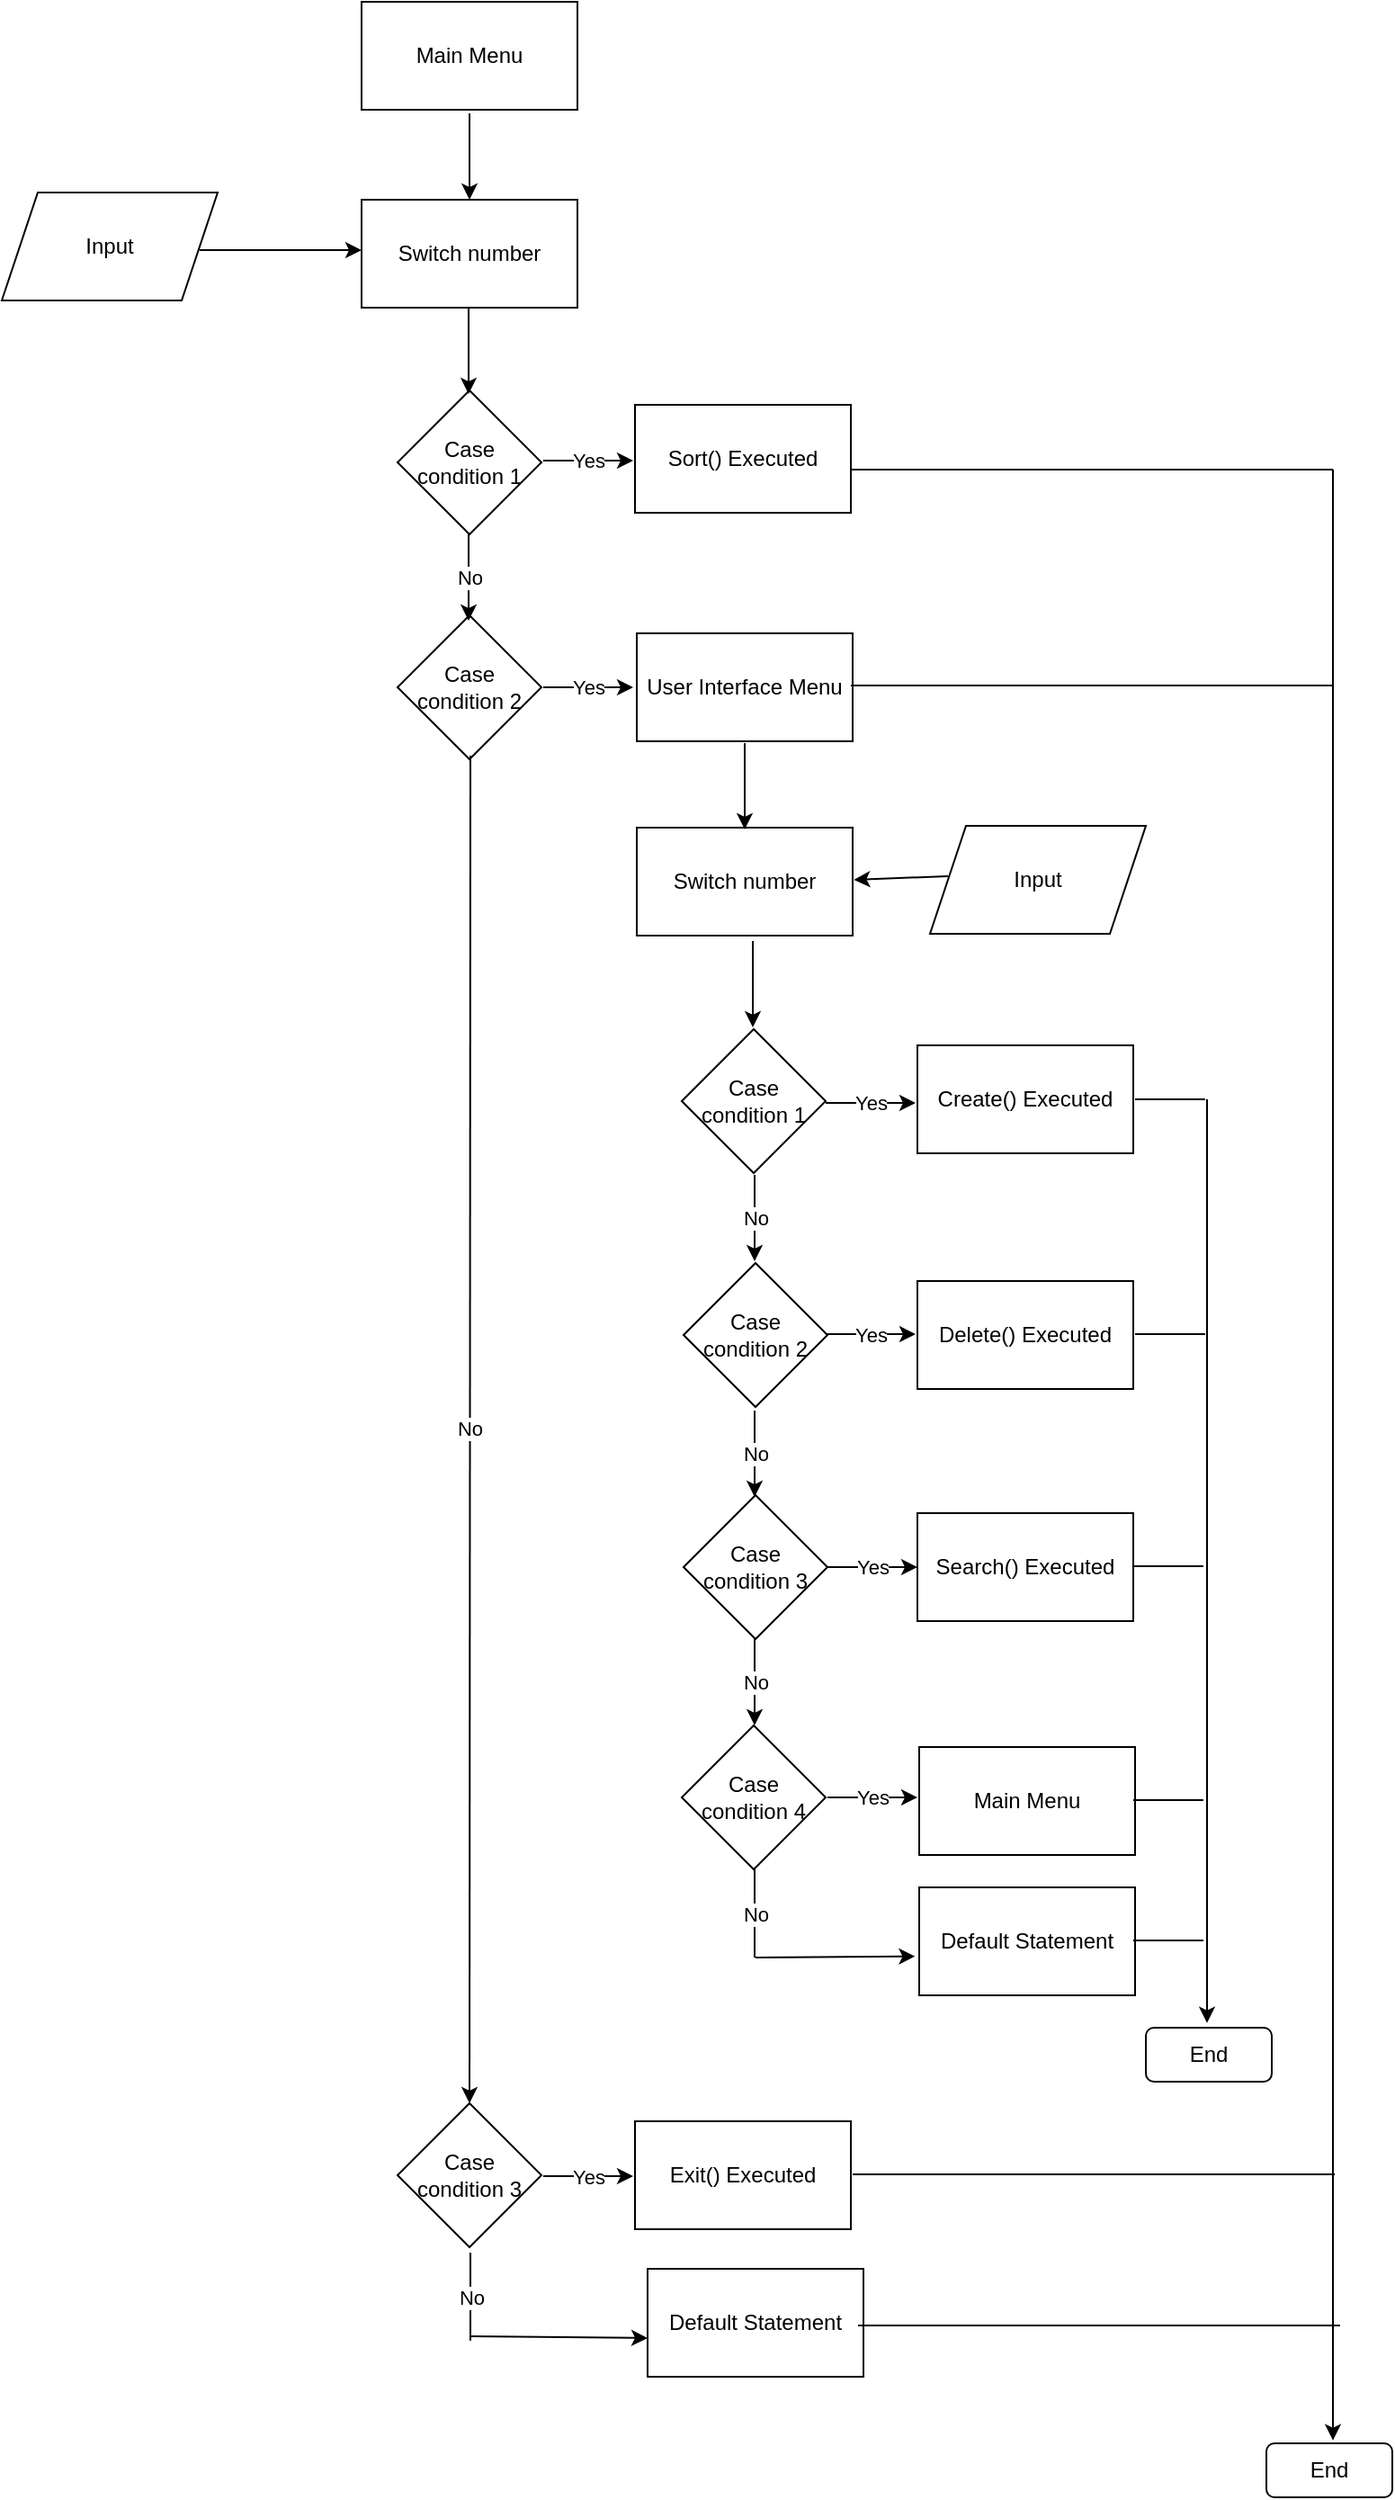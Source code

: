 <mxfile version="20.2.0" type="device"><diagram id="C5RBs43oDa-KdzZeNtuy" name="Page-1"><mxGraphModel dx="1609" dy="1540" grid="1" gridSize="10" guides="1" tooltips="1" connect="1" arrows="1" fold="1" page="1" pageScale="1" pageWidth="827" pageHeight="1169" math="0" shadow="0"><root><mxCell id="WIyWlLk6GJQsqaUBKTNV-0"/><mxCell id="WIyWlLk6GJQsqaUBKTNV-1" parent="WIyWlLk6GJQsqaUBKTNV-0"/><mxCell id="-l07xPHyXyVs74jc_Wqm-4" value="" style="edgeStyle=orthogonalEdgeStyle;rounded=0;orthogonalLoop=1;jettySize=auto;html=1;" edge="1" parent="WIyWlLk6GJQsqaUBKTNV-1"><mxGeometry relative="1" as="geometry"><mxPoint x="-630" y="-242" as="sourcePoint"/><mxPoint x="-540" y="-242" as="targetPoint"/></mxGeometry></mxCell><mxCell id="-l07xPHyXyVs74jc_Wqm-0" value="Input" style="shape=parallelogram;perimeter=parallelogramPerimeter;whiteSpace=wrap;html=1;fixedSize=1;" vertex="1" parent="WIyWlLk6GJQsqaUBKTNV-1"><mxGeometry x="-740" y="-274" width="120" height="60" as="geometry"/></mxCell><mxCell id="-l07xPHyXyVs74jc_Wqm-1" value="Main Menu" style="rounded=0;whiteSpace=wrap;html=1;" vertex="1" parent="WIyWlLk6GJQsqaUBKTNV-1"><mxGeometry x="-540" y="-380" width="120" height="60" as="geometry"/></mxCell><mxCell id="-l07xPHyXyVs74jc_Wqm-5" value="Case condition 1" style="rhombus;whiteSpace=wrap;html=1;" vertex="1" parent="WIyWlLk6GJQsqaUBKTNV-1"><mxGeometry x="-520" y="-164" width="80" height="80" as="geometry"/></mxCell><mxCell id="-l07xPHyXyVs74jc_Wqm-6" value="Case condition 2" style="rhombus;whiteSpace=wrap;html=1;" vertex="1" parent="WIyWlLk6GJQsqaUBKTNV-1"><mxGeometry x="-520" y="-39" width="80" height="80" as="geometry"/></mxCell><mxCell id="-l07xPHyXyVs74jc_Wqm-9" value="" style="endArrow=classic;html=1;rounded=0;" edge="1" parent="WIyWlLk6GJQsqaUBKTNV-1"><mxGeometry width="50" height="50" relative="1" as="geometry"><mxPoint x="-480" y="-318" as="sourcePoint"/><mxPoint x="-480" y="-270" as="targetPoint"/></mxGeometry></mxCell><mxCell id="-l07xPHyXyVs74jc_Wqm-10" value="Switch number" style="rounded=0;whiteSpace=wrap;html=1;" vertex="1" parent="WIyWlLk6GJQsqaUBKTNV-1"><mxGeometry x="-540" y="-270" width="120" height="60" as="geometry"/></mxCell><mxCell id="-l07xPHyXyVs74jc_Wqm-11" value="No" style="endArrow=classic;html=1;rounded=0;" edge="1" parent="WIyWlLk6GJQsqaUBKTNV-1"><mxGeometry width="50" height="50" relative="1" as="geometry"><mxPoint x="-480.5" y="-84" as="sourcePoint"/><mxPoint x="-480.5" y="-36" as="targetPoint"/></mxGeometry></mxCell><mxCell id="-l07xPHyXyVs74jc_Wqm-12" value="" style="endArrow=classic;html=1;rounded=0;" edge="1" parent="WIyWlLk6GJQsqaUBKTNV-1"><mxGeometry width="50" height="50" relative="1" as="geometry"><mxPoint x="-480.5" y="-210" as="sourcePoint"/><mxPoint x="-480.5" y="-162" as="targetPoint"/></mxGeometry></mxCell><mxCell id="-l07xPHyXyVs74jc_Wqm-14" value="Yes" style="endArrow=classic;html=1;rounded=0;" edge="1" parent="WIyWlLk6GJQsqaUBKTNV-1"><mxGeometry width="50" height="50" relative="1" as="geometry"><mxPoint x="-439" y="-125" as="sourcePoint"/><mxPoint x="-389" y="-125" as="targetPoint"/></mxGeometry></mxCell><mxCell id="-l07xPHyXyVs74jc_Wqm-15" value="Sort() Executed" style="rounded=0;whiteSpace=wrap;html=1;" vertex="1" parent="WIyWlLk6GJQsqaUBKTNV-1"><mxGeometry x="-388" y="-156" width="120" height="60" as="geometry"/></mxCell><mxCell id="-l07xPHyXyVs74jc_Wqm-16" value="Yes" style="endArrow=classic;html=1;rounded=0;" edge="1" parent="WIyWlLk6GJQsqaUBKTNV-1"><mxGeometry width="50" height="50" relative="1" as="geometry"><mxPoint x="-439" y="1" as="sourcePoint"/><mxPoint x="-389" y="1" as="targetPoint"/></mxGeometry></mxCell><mxCell id="-l07xPHyXyVs74jc_Wqm-17" value="User Interface Menu" style="rounded=0;whiteSpace=wrap;html=1;" vertex="1" parent="WIyWlLk6GJQsqaUBKTNV-1"><mxGeometry x="-387" y="-29" width="120" height="60" as="geometry"/></mxCell><mxCell id="-l07xPHyXyVs74jc_Wqm-18" value="Switch number" style="rounded=0;whiteSpace=wrap;html=1;" vertex="1" parent="WIyWlLk6GJQsqaUBKTNV-1"><mxGeometry x="-387" y="79" width="120" height="60" as="geometry"/></mxCell><mxCell id="-l07xPHyXyVs74jc_Wqm-19" value="" style="endArrow=classic;html=1;rounded=0;" edge="1" parent="WIyWlLk6GJQsqaUBKTNV-1"><mxGeometry width="50" height="50" relative="1" as="geometry"><mxPoint x="-327" y="32" as="sourcePoint"/><mxPoint x="-327" y="80" as="targetPoint"/></mxGeometry></mxCell><mxCell id="-l07xPHyXyVs74jc_Wqm-20" value="Case condition 1" style="rhombus;whiteSpace=wrap;html=1;" vertex="1" parent="WIyWlLk6GJQsqaUBKTNV-1"><mxGeometry x="-362" y="191" width="80" height="80" as="geometry"/></mxCell><mxCell id="-l07xPHyXyVs74jc_Wqm-21" value="Case condition 3" style="rhombus;whiteSpace=wrap;html=1;" vertex="1" parent="WIyWlLk6GJQsqaUBKTNV-1"><mxGeometry x="-361" y="450" width="80" height="80" as="geometry"/></mxCell><mxCell id="-l07xPHyXyVs74jc_Wqm-22" value="Case condition 2" style="rhombus;whiteSpace=wrap;html=1;" vertex="1" parent="WIyWlLk6GJQsqaUBKTNV-1"><mxGeometry x="-361" y="321" width="80" height="80" as="geometry"/></mxCell><mxCell id="-l07xPHyXyVs74jc_Wqm-23" value="Case condition 4" style="rhombus;whiteSpace=wrap;html=1;" vertex="1" parent="WIyWlLk6GJQsqaUBKTNV-1"><mxGeometry x="-362" y="578" width="80" height="80" as="geometry"/></mxCell><mxCell id="-l07xPHyXyVs74jc_Wqm-24" value="" style="endArrow=classic;html=1;rounded=0;" edge="1" parent="WIyWlLk6GJQsqaUBKTNV-1"><mxGeometry width="50" height="50" relative="1" as="geometry"><mxPoint x="-322.5" y="142" as="sourcePoint"/><mxPoint x="-322.5" y="190" as="targetPoint"/></mxGeometry></mxCell><mxCell id="-l07xPHyXyVs74jc_Wqm-25" value="No" style="endArrow=classic;html=1;rounded=0;" edge="1" parent="WIyWlLk6GJQsqaUBKTNV-1"><mxGeometry width="50" height="50" relative="1" as="geometry"><mxPoint x="-321.5" y="272" as="sourcePoint"/><mxPoint x="-321.5" y="320" as="targetPoint"/></mxGeometry></mxCell><mxCell id="-l07xPHyXyVs74jc_Wqm-26" value="No" style="endArrow=classic;html=1;rounded=0;" edge="1" parent="WIyWlLk6GJQsqaUBKTNV-1"><mxGeometry width="50" height="50" relative="1" as="geometry"><mxPoint x="-321.5" y="403" as="sourcePoint"/><mxPoint x="-321.5" y="451" as="targetPoint"/></mxGeometry></mxCell><mxCell id="-l07xPHyXyVs74jc_Wqm-27" value="No" style="endArrow=classic;html=1;rounded=0;" edge="1" parent="WIyWlLk6GJQsqaUBKTNV-1"><mxGeometry width="50" height="50" relative="1" as="geometry"><mxPoint x="-321.5" y="530" as="sourcePoint"/><mxPoint x="-321.5" y="578" as="targetPoint"/></mxGeometry></mxCell><mxCell id="-l07xPHyXyVs74jc_Wqm-28" value="Yes" style="endArrow=classic;html=1;rounded=0;" edge="1" parent="WIyWlLk6GJQsqaUBKTNV-1"><mxGeometry width="50" height="50" relative="1" as="geometry"><mxPoint x="-282" y="232" as="sourcePoint"/><mxPoint x="-232" y="232" as="targetPoint"/></mxGeometry></mxCell><mxCell id="-l07xPHyXyVs74jc_Wqm-31" value="Yes" style="endArrow=classic;html=1;rounded=0;" edge="1" parent="WIyWlLk6GJQsqaUBKTNV-1"><mxGeometry width="50" height="50" relative="1" as="geometry"><mxPoint x="-281" y="490" as="sourcePoint"/><mxPoint x="-231" y="490" as="targetPoint"/></mxGeometry></mxCell><mxCell id="-l07xPHyXyVs74jc_Wqm-32" value="Yes" style="endArrow=classic;html=1;rounded=0;" edge="1" parent="WIyWlLk6GJQsqaUBKTNV-1"><mxGeometry width="50" height="50" relative="1" as="geometry"><mxPoint x="-282" y="360.5" as="sourcePoint"/><mxPoint x="-232" y="360.5" as="targetPoint"/></mxGeometry></mxCell><mxCell id="-l07xPHyXyVs74jc_Wqm-33" value="Yes" style="endArrow=classic;html=1;rounded=0;" edge="1" parent="WIyWlLk6GJQsqaUBKTNV-1"><mxGeometry width="50" height="50" relative="1" as="geometry"><mxPoint x="-281" y="618" as="sourcePoint"/><mxPoint x="-231" y="618" as="targetPoint"/></mxGeometry></mxCell><mxCell id="-l07xPHyXyVs74jc_Wqm-34" value="Create() Executed" style="rounded=0;whiteSpace=wrap;html=1;" vertex="1" parent="WIyWlLk6GJQsqaUBKTNV-1"><mxGeometry x="-231" y="200" width="120" height="60" as="geometry"/></mxCell><mxCell id="-l07xPHyXyVs74jc_Wqm-35" value="Delete() Executed" style="rounded=0;whiteSpace=wrap;html=1;" vertex="1" parent="WIyWlLk6GJQsqaUBKTNV-1"><mxGeometry x="-231" y="331" width="120" height="60" as="geometry"/></mxCell><mxCell id="-l07xPHyXyVs74jc_Wqm-36" value="Search() Executed" style="rounded=0;whiteSpace=wrap;html=1;" vertex="1" parent="WIyWlLk6GJQsqaUBKTNV-1"><mxGeometry x="-231" y="460" width="120" height="60" as="geometry"/></mxCell><mxCell id="-l07xPHyXyVs74jc_Wqm-37" value="Main Menu" style="rounded=0;whiteSpace=wrap;html=1;" vertex="1" parent="WIyWlLk6GJQsqaUBKTNV-1"><mxGeometry x="-230" y="590" width="120" height="60" as="geometry"/></mxCell><mxCell id="-l07xPHyXyVs74jc_Wqm-38" value="Case condition 3" style="rhombus;whiteSpace=wrap;html=1;" vertex="1" parent="WIyWlLk6GJQsqaUBKTNV-1"><mxGeometry x="-520" y="788" width="80" height="80" as="geometry"/></mxCell><mxCell id="-l07xPHyXyVs74jc_Wqm-39" value="No" style="endArrow=classic;html=1;rounded=0;entryX=0.5;entryY=0;entryDx=0;entryDy=0;" edge="1" parent="WIyWlLk6GJQsqaUBKTNV-1" target="-l07xPHyXyVs74jc_Wqm-38"><mxGeometry width="50" height="50" relative="1" as="geometry"><mxPoint x="-479.5" y="39" as="sourcePoint"/><mxPoint x="-480" y="648" as="targetPoint"/></mxGeometry></mxCell><mxCell id="-l07xPHyXyVs74jc_Wqm-40" value="Yes" style="endArrow=classic;html=1;rounded=0;" edge="1" parent="WIyWlLk6GJQsqaUBKTNV-1"><mxGeometry width="50" height="50" relative="1" as="geometry"><mxPoint x="-439" y="828.5" as="sourcePoint"/><mxPoint x="-389" y="828.5" as="targetPoint"/></mxGeometry></mxCell><mxCell id="-l07xPHyXyVs74jc_Wqm-41" value="Exit() Executed" style="rounded=0;whiteSpace=wrap;html=1;" vertex="1" parent="WIyWlLk6GJQsqaUBKTNV-1"><mxGeometry x="-388" y="798" width="120" height="60" as="geometry"/></mxCell><mxCell id="-l07xPHyXyVs74jc_Wqm-44" value="No" style="endArrow=none;html=1;rounded=0;entryX=0.5;entryY=1;entryDx=0;entryDy=0;" edge="1" parent="WIyWlLk6GJQsqaUBKTNV-1"><mxGeometry width="50" height="50" relative="1" as="geometry"><mxPoint x="-479.5" y="920" as="sourcePoint"/><mxPoint x="-479.5" y="871" as="targetPoint"/></mxGeometry></mxCell><mxCell id="-l07xPHyXyVs74jc_Wqm-46" value="" style="endArrow=classic;html=1;rounded=0;entryX=0;entryY=0.5;entryDx=0;entryDy=0;" edge="1" parent="WIyWlLk6GJQsqaUBKTNV-1"><mxGeometry width="50" height="50" relative="1" as="geometry"><mxPoint x="-480" y="917.5" as="sourcePoint"/><mxPoint x="-381" y="918.5" as="targetPoint"/></mxGeometry></mxCell><mxCell id="-l07xPHyXyVs74jc_Wqm-47" value="Default Statement" style="rounded=0;whiteSpace=wrap;html=1;" vertex="1" parent="WIyWlLk6GJQsqaUBKTNV-1"><mxGeometry x="-381" y="880" width="120" height="60" as="geometry"/></mxCell><mxCell id="-l07xPHyXyVs74jc_Wqm-49" value="No" style="endArrow=none;html=1;rounded=0;entryX=0.5;entryY=1;entryDx=0;entryDy=0;" edge="1" parent="WIyWlLk6GJQsqaUBKTNV-1"><mxGeometry width="50" height="50" relative="1" as="geometry"><mxPoint x="-321.5" y="707" as="sourcePoint"/><mxPoint x="-321.5" y="658" as="targetPoint"/></mxGeometry></mxCell><mxCell id="-l07xPHyXyVs74jc_Wqm-50" value="" style="endArrow=classic;html=1;rounded=0;entryX=-0.019;entryY=0.639;entryDx=0;entryDy=0;entryPerimeter=0;" edge="1" parent="WIyWlLk6GJQsqaUBKTNV-1" target="-l07xPHyXyVs74jc_Wqm-51"><mxGeometry width="50" height="50" relative="1" as="geometry"><mxPoint x="-321" y="707" as="sourcePoint"/><mxPoint x="-240" y="700" as="targetPoint"/></mxGeometry></mxCell><mxCell id="-l07xPHyXyVs74jc_Wqm-51" value="Default Statement" style="rounded=0;whiteSpace=wrap;html=1;" vertex="1" parent="WIyWlLk6GJQsqaUBKTNV-1"><mxGeometry x="-230" y="668" width="120" height="60" as="geometry"/></mxCell><mxCell id="-l07xPHyXyVs74jc_Wqm-54" value="" style="endArrow=none;html=1;rounded=0;" edge="1" parent="WIyWlLk6GJQsqaUBKTNV-1"><mxGeometry width="50" height="50" relative="1" as="geometry"><mxPoint x="-110" y="230" as="sourcePoint"/><mxPoint x="-71" y="230" as="targetPoint"/></mxGeometry></mxCell><mxCell id="-l07xPHyXyVs74jc_Wqm-57" value="" style="endArrow=none;html=1;rounded=0;" edge="1" parent="WIyWlLk6GJQsqaUBKTNV-1"><mxGeometry width="50" height="50" relative="1" as="geometry"><mxPoint x="-111" y="489.5" as="sourcePoint"/><mxPoint x="-72" y="489.5" as="targetPoint"/></mxGeometry></mxCell><mxCell id="-l07xPHyXyVs74jc_Wqm-58" value="" style="endArrow=none;html=1;rounded=0;" edge="1" parent="WIyWlLk6GJQsqaUBKTNV-1"><mxGeometry width="50" height="50" relative="1" as="geometry"><mxPoint x="-110" y="360.5" as="sourcePoint"/><mxPoint x="-71" y="360.5" as="targetPoint"/></mxGeometry></mxCell><mxCell id="-l07xPHyXyVs74jc_Wqm-59" value="" style="endArrow=none;html=1;rounded=0;" edge="1" parent="WIyWlLk6GJQsqaUBKTNV-1"><mxGeometry width="50" height="50" relative="1" as="geometry"><mxPoint x="-111" y="697.5" as="sourcePoint"/><mxPoint x="-72" y="697.5" as="targetPoint"/></mxGeometry></mxCell><mxCell id="-l07xPHyXyVs74jc_Wqm-60" value="" style="endArrow=none;html=1;rounded=0;" edge="1" parent="WIyWlLk6GJQsqaUBKTNV-1"><mxGeometry width="50" height="50" relative="1" as="geometry"><mxPoint x="-111" y="619.5" as="sourcePoint"/><mxPoint x="-72" y="619.5" as="targetPoint"/></mxGeometry></mxCell><mxCell id="-l07xPHyXyVs74jc_Wqm-61" value="" style="endArrow=classic;html=1;rounded=0;" edge="1" parent="WIyWlLk6GJQsqaUBKTNV-1"><mxGeometry width="50" height="50" relative="1" as="geometry"><mxPoint x="-70" y="230" as="sourcePoint"/><mxPoint x="-70" y="743.333" as="targetPoint"/></mxGeometry></mxCell><mxCell id="-l07xPHyXyVs74jc_Wqm-63" value="End" style="rounded=1;whiteSpace=wrap;html=1;" vertex="1" parent="WIyWlLk6GJQsqaUBKTNV-1"><mxGeometry x="-104" y="746" width="70" height="30" as="geometry"/></mxCell><mxCell id="-l07xPHyXyVs74jc_Wqm-64" value="" style="endArrow=none;html=1;rounded=0;" edge="1" parent="WIyWlLk6GJQsqaUBKTNV-1"><mxGeometry width="50" height="50" relative="1" as="geometry"><mxPoint x="-268" y="-120" as="sourcePoint"/><mxPoint y="-120" as="targetPoint"/></mxGeometry></mxCell><mxCell id="-l07xPHyXyVs74jc_Wqm-65" value="" style="endArrow=none;html=1;rounded=0;" edge="1" parent="WIyWlLk6GJQsqaUBKTNV-1"><mxGeometry width="50" height="50" relative="1" as="geometry"><mxPoint x="-268" as="sourcePoint"/><mxPoint as="targetPoint"/></mxGeometry></mxCell><mxCell id="-l07xPHyXyVs74jc_Wqm-66" value="" style="endArrow=none;html=1;rounded=0;" edge="1" parent="WIyWlLk6GJQsqaUBKTNV-1"><mxGeometry width="50" height="50" relative="1" as="geometry"><mxPoint x="-267" y="827.5" as="sourcePoint"/><mxPoint x="1" y="827.5" as="targetPoint"/></mxGeometry></mxCell><mxCell id="-l07xPHyXyVs74jc_Wqm-67" value="" style="endArrow=none;html=1;rounded=0;" edge="1" parent="WIyWlLk6GJQsqaUBKTNV-1"><mxGeometry width="50" height="50" relative="1" as="geometry"><mxPoint x="-264" y="911.5" as="sourcePoint"/><mxPoint x="4" y="911.5" as="targetPoint"/></mxGeometry></mxCell><mxCell id="-l07xPHyXyVs74jc_Wqm-68" value="" style="endArrow=classic;html=1;rounded=0;" edge="1" parent="WIyWlLk6GJQsqaUBKTNV-1"><mxGeometry width="50" height="50" relative="1" as="geometry"><mxPoint y="-120" as="sourcePoint"/><mxPoint y="975.333" as="targetPoint"/></mxGeometry></mxCell><mxCell id="-l07xPHyXyVs74jc_Wqm-69" value="End" style="rounded=1;whiteSpace=wrap;html=1;" vertex="1" parent="WIyWlLk6GJQsqaUBKTNV-1"><mxGeometry x="-37" y="977" width="70" height="30" as="geometry"/></mxCell><mxCell id="-l07xPHyXyVs74jc_Wqm-71" value="Input" style="shape=parallelogram;perimeter=parallelogramPerimeter;whiteSpace=wrap;html=1;fixedSize=1;" vertex="1" parent="WIyWlLk6GJQsqaUBKTNV-1"><mxGeometry x="-224" y="78" width="120" height="60" as="geometry"/></mxCell><mxCell id="-l07xPHyXyVs74jc_Wqm-72" value="" style="endArrow=classic;html=1;rounded=0;entryX=1.039;entryY=0.383;entryDx=0;entryDy=0;entryPerimeter=0;" edge="1" parent="WIyWlLk6GJQsqaUBKTNV-1"><mxGeometry width="50" height="50" relative="1" as="geometry"><mxPoint x="-214" y="106" as="sourcePoint"/><mxPoint x="-266.32" y="107.98" as="targetPoint"/></mxGeometry></mxCell></root></mxGraphModel></diagram></mxfile>